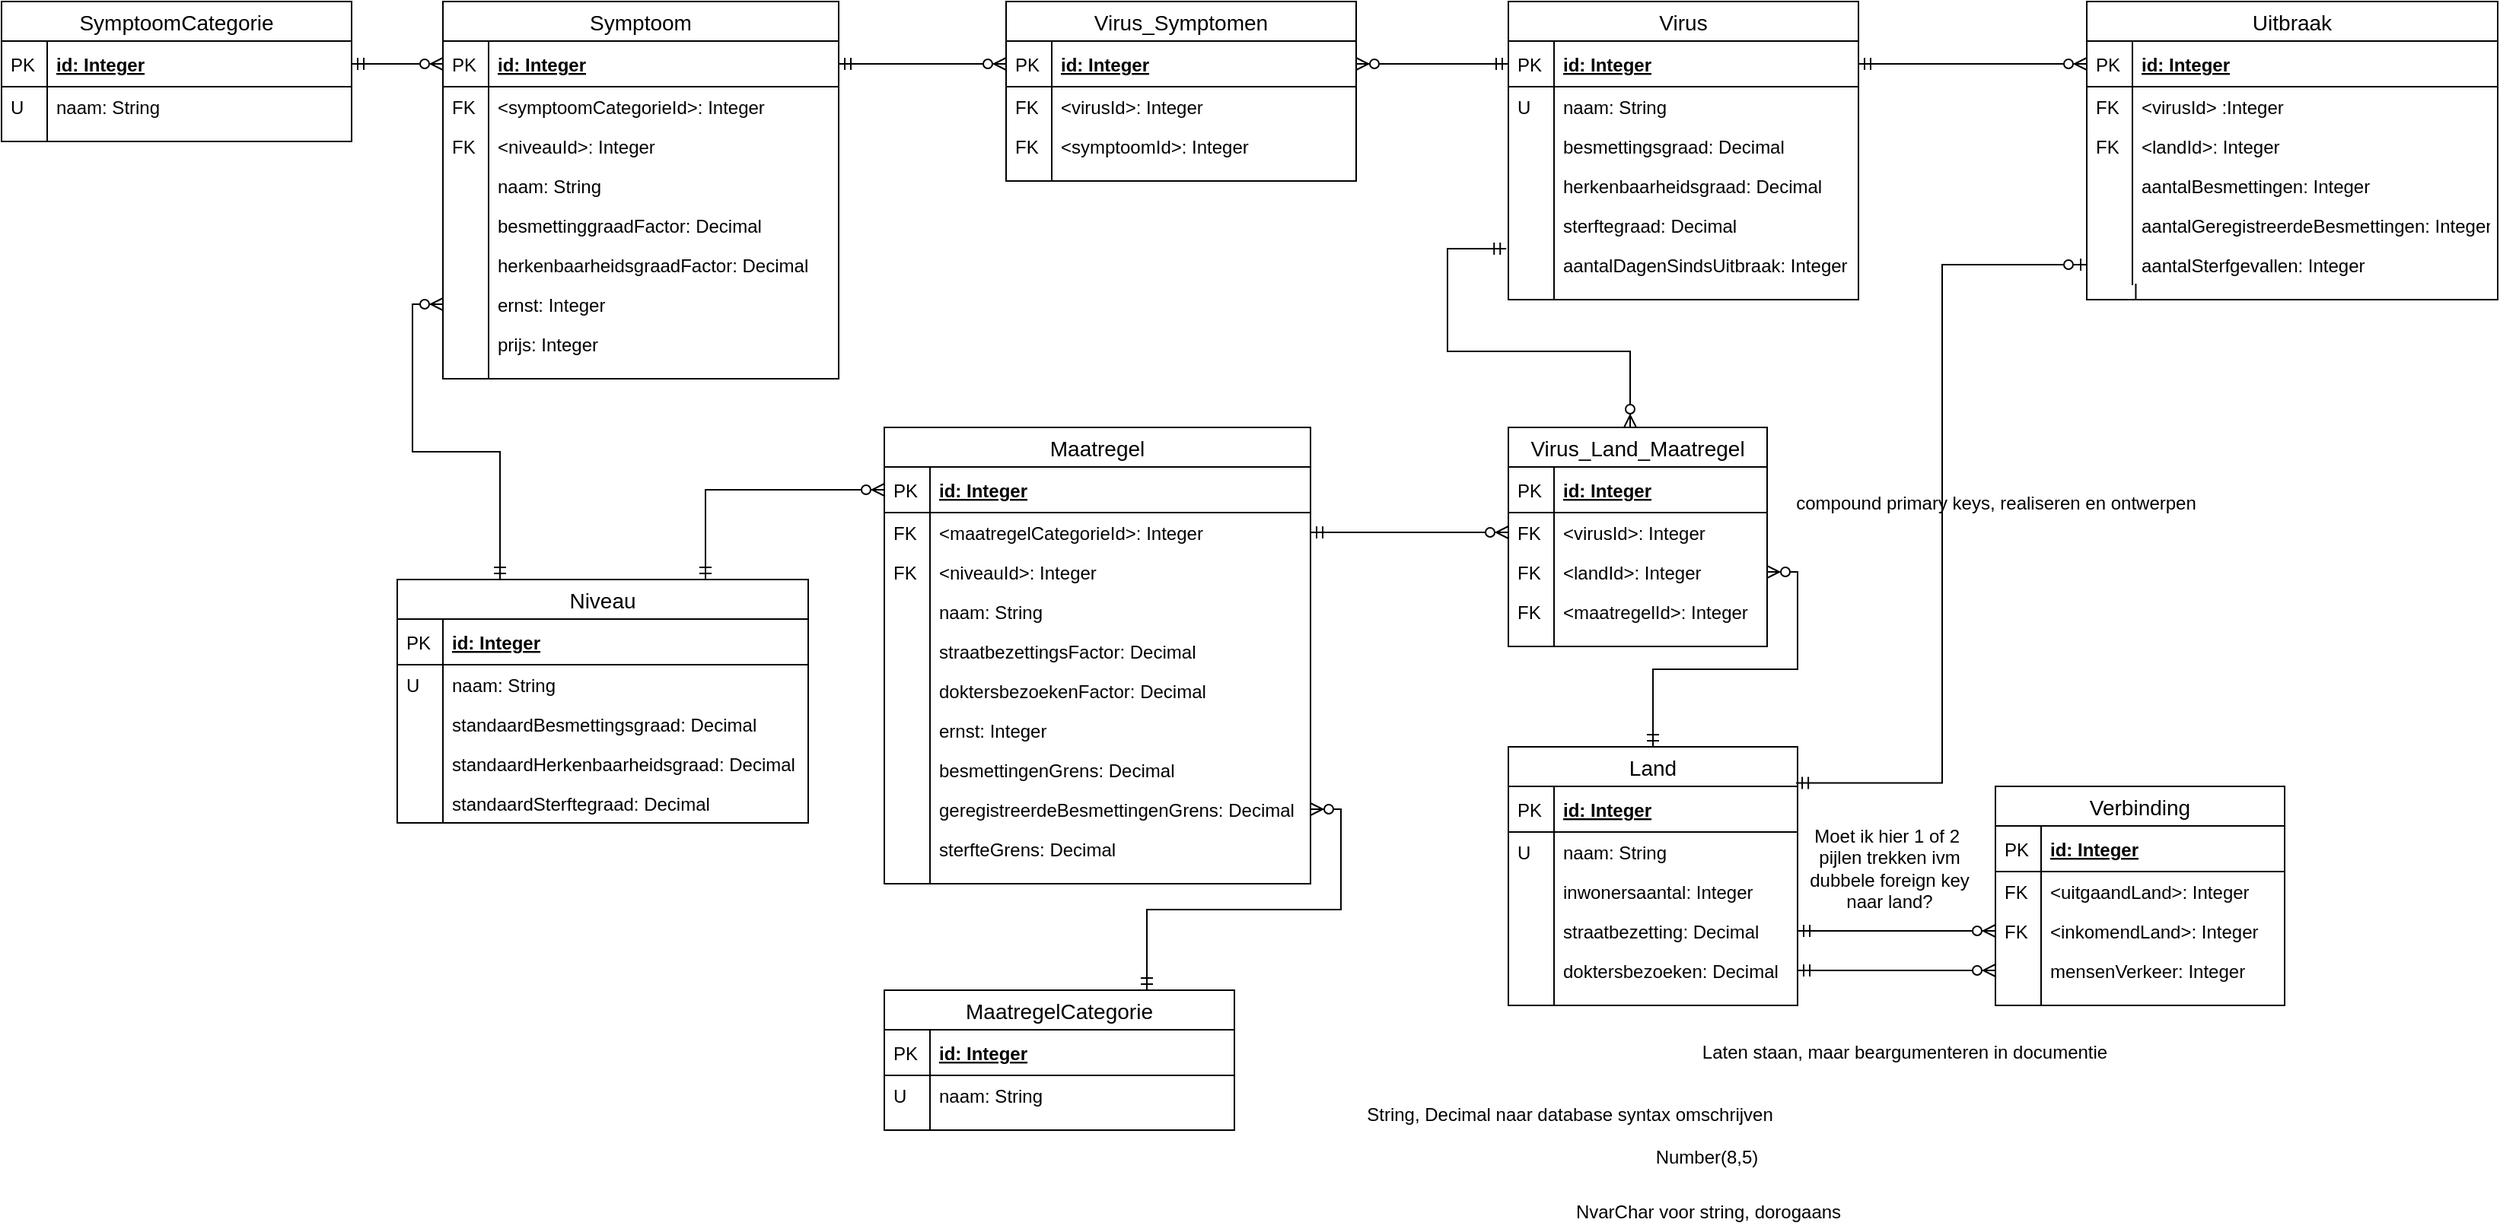 <mxfile version="13.1.3" type="device"><diagram id="zNbJEcZvzX-UfrcuWbzw" name="Page-1"><mxGraphModel dx="634" dy="1021" grid="1" gridSize="10" guides="1" tooltips="1" connect="1" arrows="1" fold="1" page="1" pageScale="1" pageWidth="850" pageHeight="1100" math="0" shadow="0"><root><mxCell id="0"/><mxCell id="1" parent="0"/><mxCell id="gnC8U59MvgJlwzObTMkJ-1" value="Virus" style="swimlane;fontStyle=0;childLayout=stackLayout;horizontal=1;startSize=26;horizontalStack=0;resizeParent=1;resizeParentMax=0;resizeLast=0;collapsible=1;marginBottom=0;align=center;fontSize=14;" vertex="1" parent="1"><mxGeometry x="990" y="60" width="230" height="196" as="geometry"/></mxCell><mxCell id="gnC8U59MvgJlwzObTMkJ-2" value="id: Integer" style="shape=partialRectangle;top=0;left=0;right=0;bottom=1;align=left;verticalAlign=middle;fillColor=none;spacingLeft=34;spacingRight=4;overflow=hidden;rotatable=0;points=[[0,0.5],[1,0.5]];portConstraint=eastwest;dropTarget=0;fontStyle=5;fontSize=12;" vertex="1" parent="gnC8U59MvgJlwzObTMkJ-1"><mxGeometry y="26" width="230" height="30" as="geometry"/></mxCell><mxCell id="gnC8U59MvgJlwzObTMkJ-3" value="PK" style="shape=partialRectangle;top=0;left=0;bottom=0;fillColor=none;align=left;verticalAlign=middle;spacingLeft=4;spacingRight=4;overflow=hidden;rotatable=0;points=[];portConstraint=eastwest;part=1;fontSize=12;" vertex="1" connectable="0" parent="gnC8U59MvgJlwzObTMkJ-2"><mxGeometry width="30" height="30" as="geometry"/></mxCell><mxCell id="gnC8U59MvgJlwzObTMkJ-4" value="naam: String" style="shape=partialRectangle;top=0;left=0;right=0;bottom=0;align=left;verticalAlign=top;fillColor=none;spacingLeft=34;spacingRight=4;overflow=hidden;rotatable=0;points=[[0,0.5],[1,0.5]];portConstraint=eastwest;dropTarget=0;fontSize=12;" vertex="1" parent="gnC8U59MvgJlwzObTMkJ-1"><mxGeometry y="56" width="230" height="26" as="geometry"/></mxCell><mxCell id="gnC8U59MvgJlwzObTMkJ-5" value="U" style="shape=partialRectangle;top=0;left=0;bottom=0;fillColor=none;align=left;verticalAlign=top;spacingLeft=4;spacingRight=4;overflow=hidden;rotatable=0;points=[];portConstraint=eastwest;part=1;fontSize=12;" vertex="1" connectable="0" parent="gnC8U59MvgJlwzObTMkJ-4"><mxGeometry width="30" height="26" as="geometry"/></mxCell><mxCell id="gnC8U59MvgJlwzObTMkJ-6" value="besmettingsgraad: Decimal" style="shape=partialRectangle;top=0;left=0;right=0;bottom=0;align=left;verticalAlign=top;fillColor=none;spacingLeft=34;spacingRight=4;overflow=hidden;rotatable=0;points=[[0,0.5],[1,0.5]];portConstraint=eastwest;dropTarget=0;fontSize=12;" vertex="1" parent="gnC8U59MvgJlwzObTMkJ-1"><mxGeometry y="82" width="230" height="26" as="geometry"/></mxCell><mxCell id="gnC8U59MvgJlwzObTMkJ-7" value="" style="shape=partialRectangle;top=0;left=0;bottom=0;fillColor=none;align=left;verticalAlign=top;spacingLeft=4;spacingRight=4;overflow=hidden;rotatable=0;points=[];portConstraint=eastwest;part=1;fontSize=12;" vertex="1" connectable="0" parent="gnC8U59MvgJlwzObTMkJ-6"><mxGeometry width="30" height="26" as="geometry"/></mxCell><mxCell id="gnC8U59MvgJlwzObTMkJ-12" value="herkenbaarheidsgraad: Decimal" style="shape=partialRectangle;top=0;left=0;right=0;bottom=0;align=left;verticalAlign=top;fillColor=none;spacingLeft=34;spacingRight=4;overflow=hidden;rotatable=0;points=[[0,0.5],[1,0.5]];portConstraint=eastwest;dropTarget=0;fontSize=12;" vertex="1" parent="gnC8U59MvgJlwzObTMkJ-1"><mxGeometry y="108" width="230" height="26" as="geometry"/></mxCell><mxCell id="gnC8U59MvgJlwzObTMkJ-13" value="" style="shape=partialRectangle;top=0;left=0;bottom=0;fillColor=none;align=left;verticalAlign=top;spacingLeft=4;spacingRight=4;overflow=hidden;rotatable=0;points=[];portConstraint=eastwest;part=1;fontSize=12;" vertex="1" connectable="0" parent="gnC8U59MvgJlwzObTMkJ-12"><mxGeometry width="30" height="26" as="geometry"/></mxCell><mxCell id="gnC8U59MvgJlwzObTMkJ-16" value="sterftegraad: Decimal" style="shape=partialRectangle;top=0;left=0;right=0;bottom=0;align=left;verticalAlign=top;fillColor=none;spacingLeft=34;spacingRight=4;overflow=hidden;rotatable=0;points=[[0,0.5],[1,0.5]];portConstraint=eastwest;dropTarget=0;fontSize=12;" vertex="1" parent="gnC8U59MvgJlwzObTMkJ-1"><mxGeometry y="134" width="230" height="26" as="geometry"/></mxCell><mxCell id="gnC8U59MvgJlwzObTMkJ-17" value="" style="shape=partialRectangle;top=0;left=0;bottom=0;fillColor=none;align=left;verticalAlign=top;spacingLeft=4;spacingRight=4;overflow=hidden;rotatable=0;points=[];portConstraint=eastwest;part=1;fontSize=12;" vertex="1" connectable="0" parent="gnC8U59MvgJlwzObTMkJ-16"><mxGeometry width="30" height="26" as="geometry"/></mxCell><mxCell id="gnC8U59MvgJlwzObTMkJ-18" value="aantalDagenSindsUitbraak: Integer" style="shape=partialRectangle;top=0;left=0;right=0;bottom=0;align=left;verticalAlign=top;fillColor=none;spacingLeft=34;spacingRight=4;overflow=hidden;rotatable=0;points=[[0,0.5],[1,0.5]];portConstraint=eastwest;dropTarget=0;fontSize=12;" vertex="1" parent="gnC8U59MvgJlwzObTMkJ-1"><mxGeometry y="160" width="230" height="26" as="geometry"/></mxCell><mxCell id="gnC8U59MvgJlwzObTMkJ-19" value="" style="shape=partialRectangle;top=0;left=0;bottom=0;fillColor=none;align=left;verticalAlign=top;spacingLeft=4;spacingRight=4;overflow=hidden;rotatable=0;points=[];portConstraint=eastwest;part=1;fontSize=12;" vertex="1" connectable="0" parent="gnC8U59MvgJlwzObTMkJ-18"><mxGeometry width="30" height="26" as="geometry"/></mxCell><mxCell id="gnC8U59MvgJlwzObTMkJ-10" value="" style="shape=partialRectangle;top=0;left=0;right=0;bottom=0;align=left;verticalAlign=top;fillColor=none;spacingLeft=34;spacingRight=4;overflow=hidden;rotatable=0;points=[[0,0.5],[1,0.5]];portConstraint=eastwest;dropTarget=0;fontSize=12;" vertex="1" parent="gnC8U59MvgJlwzObTMkJ-1"><mxGeometry y="186" width="230" height="10" as="geometry"/></mxCell><mxCell id="gnC8U59MvgJlwzObTMkJ-11" value="" style="shape=partialRectangle;top=0;left=0;bottom=0;fillColor=none;align=left;verticalAlign=top;spacingLeft=4;spacingRight=4;overflow=hidden;rotatable=0;points=[];portConstraint=eastwest;part=1;fontSize=12;" vertex="1" connectable="0" parent="gnC8U59MvgJlwzObTMkJ-10"><mxGeometry width="30" height="10" as="geometry"/></mxCell><mxCell id="gnC8U59MvgJlwzObTMkJ-58" value="Virus_Symptomen" style="swimlane;fontStyle=0;childLayout=stackLayout;horizontal=1;startSize=26;horizontalStack=0;resizeParent=1;resizeParentMax=0;resizeLast=0;collapsible=1;marginBottom=0;align=center;fontSize=14;" vertex="1" parent="1"><mxGeometry x="660" y="60" width="230" height="118" as="geometry"/></mxCell><mxCell id="gnC8U59MvgJlwzObTMkJ-59" value="id: Integer" style="shape=partialRectangle;top=0;left=0;right=0;bottom=1;align=left;verticalAlign=middle;fillColor=none;spacingLeft=34;spacingRight=4;overflow=hidden;rotatable=0;points=[[0,0.5],[1,0.5]];portConstraint=eastwest;dropTarget=0;fontStyle=5;fontSize=12;" vertex="1" parent="gnC8U59MvgJlwzObTMkJ-58"><mxGeometry y="26" width="230" height="30" as="geometry"/></mxCell><mxCell id="gnC8U59MvgJlwzObTMkJ-60" value="PK" style="shape=partialRectangle;top=0;left=0;bottom=0;fillColor=none;align=left;verticalAlign=middle;spacingLeft=4;spacingRight=4;overflow=hidden;rotatable=0;points=[];portConstraint=eastwest;part=1;fontSize=12;" vertex="1" connectable="0" parent="gnC8U59MvgJlwzObTMkJ-59"><mxGeometry width="30" height="30" as="geometry"/></mxCell><mxCell id="gnC8U59MvgJlwzObTMkJ-61" value="&lt;virusId&gt;: Integer" style="shape=partialRectangle;top=0;left=0;right=0;bottom=0;align=left;verticalAlign=top;fillColor=none;spacingLeft=34;spacingRight=4;overflow=hidden;rotatable=0;points=[[0,0.5],[1,0.5]];portConstraint=eastwest;dropTarget=0;fontSize=12;" vertex="1" parent="gnC8U59MvgJlwzObTMkJ-58"><mxGeometry y="56" width="230" height="26" as="geometry"/></mxCell><mxCell id="gnC8U59MvgJlwzObTMkJ-62" value="FK" style="shape=partialRectangle;top=0;left=0;bottom=0;fillColor=none;align=left;verticalAlign=top;spacingLeft=4;spacingRight=4;overflow=hidden;rotatable=0;points=[];portConstraint=eastwest;part=1;fontSize=12;" vertex="1" connectable="0" parent="gnC8U59MvgJlwzObTMkJ-61"><mxGeometry width="30" height="26" as="geometry"/></mxCell><mxCell id="gnC8U59MvgJlwzObTMkJ-63" value="&lt;symptoomId&gt;: Integer" style="shape=partialRectangle;top=0;left=0;right=0;bottom=0;align=left;verticalAlign=top;fillColor=none;spacingLeft=34;spacingRight=4;overflow=hidden;rotatable=0;points=[[0,0.5],[1,0.5]];portConstraint=eastwest;dropTarget=0;fontSize=12;" vertex="1" parent="gnC8U59MvgJlwzObTMkJ-58"><mxGeometry y="82" width="230" height="26" as="geometry"/></mxCell><mxCell id="gnC8U59MvgJlwzObTMkJ-64" value="FK" style="shape=partialRectangle;top=0;left=0;bottom=0;fillColor=none;align=left;verticalAlign=top;spacingLeft=4;spacingRight=4;overflow=hidden;rotatable=0;points=[];portConstraint=eastwest;part=1;fontSize=12;" vertex="1" connectable="0" parent="gnC8U59MvgJlwzObTMkJ-63"><mxGeometry width="30" height="26" as="geometry"/></mxCell><mxCell id="gnC8U59MvgJlwzObTMkJ-71" value="" style="shape=partialRectangle;top=0;left=0;right=0;bottom=0;align=left;verticalAlign=top;fillColor=none;spacingLeft=34;spacingRight=4;overflow=hidden;rotatable=0;points=[[0,0.5],[1,0.5]];portConstraint=eastwest;dropTarget=0;fontSize=12;" vertex="1" parent="gnC8U59MvgJlwzObTMkJ-58"><mxGeometry y="108" width="230" height="10" as="geometry"/></mxCell><mxCell id="gnC8U59MvgJlwzObTMkJ-72" value="" style="shape=partialRectangle;top=0;left=0;bottom=0;fillColor=none;align=left;verticalAlign=top;spacingLeft=4;spacingRight=4;overflow=hidden;rotatable=0;points=[];portConstraint=eastwest;part=1;fontSize=12;" vertex="1" connectable="0" parent="gnC8U59MvgJlwzObTMkJ-71"><mxGeometry width="30" height="10" as="geometry"/></mxCell><mxCell id="gnC8U59MvgJlwzObTMkJ-35" value="Symptoom" style="swimlane;fontStyle=0;childLayout=stackLayout;horizontal=1;startSize=26;horizontalStack=0;resizeParent=1;resizeParentMax=0;resizeLast=0;collapsible=1;marginBottom=0;align=center;fontSize=14;" vertex="1" parent="1"><mxGeometry x="290" y="60" width="260" height="248" as="geometry"/></mxCell><mxCell id="gnC8U59MvgJlwzObTMkJ-36" value="id: Integer" style="shape=partialRectangle;top=0;left=0;right=0;bottom=1;align=left;verticalAlign=middle;fillColor=none;spacingLeft=34;spacingRight=4;overflow=hidden;rotatable=0;points=[[0,0.5],[1,0.5]];portConstraint=eastwest;dropTarget=0;fontStyle=5;fontSize=12;" vertex="1" parent="gnC8U59MvgJlwzObTMkJ-35"><mxGeometry y="26" width="260" height="30" as="geometry"/></mxCell><mxCell id="gnC8U59MvgJlwzObTMkJ-37" value="PK" style="shape=partialRectangle;top=0;left=0;bottom=0;fillColor=none;align=left;verticalAlign=middle;spacingLeft=4;spacingRight=4;overflow=hidden;rotatable=0;points=[];portConstraint=eastwest;part=1;fontSize=12;" vertex="1" connectable="0" parent="gnC8U59MvgJlwzObTMkJ-36"><mxGeometry width="30" height="30" as="geometry"/></mxCell><mxCell id="gnC8U59MvgJlwzObTMkJ-50" value="&lt;symptoomCategorieId&gt;: Integer" style="shape=partialRectangle;top=0;left=0;right=0;bottom=0;align=left;verticalAlign=top;fillColor=none;spacingLeft=34;spacingRight=4;overflow=hidden;rotatable=0;points=[[0,0.5],[1,0.5]];portConstraint=eastwest;dropTarget=0;fontSize=12;" vertex="1" parent="gnC8U59MvgJlwzObTMkJ-35"><mxGeometry y="56" width="260" height="26" as="geometry"/></mxCell><mxCell id="gnC8U59MvgJlwzObTMkJ-51" value="FK" style="shape=partialRectangle;top=0;left=0;bottom=0;fillColor=none;align=left;verticalAlign=top;spacingLeft=4;spacingRight=4;overflow=hidden;rotatable=0;points=[];portConstraint=eastwest;part=1;fontSize=12;" vertex="1" connectable="0" parent="gnC8U59MvgJlwzObTMkJ-50"><mxGeometry width="30" height="26" as="geometry"/></mxCell><mxCell id="gnC8U59MvgJlwzObTMkJ-73" value="&lt;niveauId&gt;: Integer" style="shape=partialRectangle;top=0;left=0;right=0;bottom=0;align=left;verticalAlign=top;fillColor=none;spacingLeft=34;spacingRight=4;overflow=hidden;rotatable=0;points=[[0,0.5],[1,0.5]];portConstraint=eastwest;dropTarget=0;fontSize=12;" vertex="1" parent="gnC8U59MvgJlwzObTMkJ-35"><mxGeometry y="82" width="260" height="26" as="geometry"/></mxCell><mxCell id="gnC8U59MvgJlwzObTMkJ-74" value="FK" style="shape=partialRectangle;top=0;left=0;bottom=0;fillColor=none;align=left;verticalAlign=top;spacingLeft=4;spacingRight=4;overflow=hidden;rotatable=0;points=[];portConstraint=eastwest;part=1;fontSize=12;" vertex="1" connectable="0" parent="gnC8U59MvgJlwzObTMkJ-73"><mxGeometry width="30" height="26" as="geometry"/></mxCell><mxCell id="gnC8U59MvgJlwzObTMkJ-38" value="naam: String" style="shape=partialRectangle;top=0;left=0;right=0;bottom=0;align=left;verticalAlign=top;fillColor=none;spacingLeft=34;spacingRight=4;overflow=hidden;rotatable=0;points=[[0,0.5],[1,0.5]];portConstraint=eastwest;dropTarget=0;fontSize=12;fontStyle=0" vertex="1" parent="gnC8U59MvgJlwzObTMkJ-35"><mxGeometry y="108" width="260" height="26" as="geometry"/></mxCell><mxCell id="gnC8U59MvgJlwzObTMkJ-39" value="" style="shape=partialRectangle;top=0;left=0;bottom=0;fillColor=none;align=left;verticalAlign=top;spacingLeft=4;spacingRight=4;overflow=hidden;rotatable=0;points=[];portConstraint=eastwest;part=1;fontSize=12;" vertex="1" connectable="0" parent="gnC8U59MvgJlwzObTMkJ-38"><mxGeometry width="30" height="26" as="geometry"/></mxCell><mxCell id="gnC8U59MvgJlwzObTMkJ-40" value="besmettinggraadFactor: Decimal" style="shape=partialRectangle;top=0;left=0;right=0;bottom=0;align=left;verticalAlign=top;fillColor=none;spacingLeft=34;spacingRight=4;overflow=hidden;rotatable=0;points=[[0,0.5],[1,0.5]];portConstraint=eastwest;dropTarget=0;fontSize=12;" vertex="1" parent="gnC8U59MvgJlwzObTMkJ-35"><mxGeometry y="134" width="260" height="26" as="geometry"/></mxCell><mxCell id="gnC8U59MvgJlwzObTMkJ-41" value="" style="shape=partialRectangle;top=0;left=0;bottom=0;fillColor=none;align=left;verticalAlign=top;spacingLeft=4;spacingRight=4;overflow=hidden;rotatable=0;points=[];portConstraint=eastwest;part=1;fontSize=12;" vertex="1" connectable="0" parent="gnC8U59MvgJlwzObTMkJ-40"><mxGeometry width="30" height="26" as="geometry"/></mxCell><mxCell id="gnC8U59MvgJlwzObTMkJ-42" value="herkenbaarheidsgraadFactor: Decimal" style="shape=partialRectangle;top=0;left=0;right=0;bottom=0;align=left;verticalAlign=top;fillColor=none;spacingLeft=34;spacingRight=4;overflow=hidden;rotatable=0;points=[[0,0.5],[1,0.5]];portConstraint=eastwest;dropTarget=0;fontSize=12;" vertex="1" parent="gnC8U59MvgJlwzObTMkJ-35"><mxGeometry y="160" width="260" height="26" as="geometry"/></mxCell><mxCell id="gnC8U59MvgJlwzObTMkJ-43" value="" style="shape=partialRectangle;top=0;left=0;bottom=0;fillColor=none;align=left;verticalAlign=top;spacingLeft=4;spacingRight=4;overflow=hidden;rotatable=0;points=[];portConstraint=eastwest;part=1;fontSize=12;" vertex="1" connectable="0" parent="gnC8U59MvgJlwzObTMkJ-42"><mxGeometry width="30" height="26" as="geometry"/></mxCell><mxCell id="gnC8U59MvgJlwzObTMkJ-44" value="ernst: Integer" style="shape=partialRectangle;top=0;left=0;right=0;bottom=0;align=left;verticalAlign=top;fillColor=none;spacingLeft=34;spacingRight=4;overflow=hidden;rotatable=0;points=[[0,0.5],[1,0.5]];portConstraint=eastwest;dropTarget=0;fontSize=12;" vertex="1" parent="gnC8U59MvgJlwzObTMkJ-35"><mxGeometry y="186" width="260" height="26" as="geometry"/></mxCell><mxCell id="gnC8U59MvgJlwzObTMkJ-45" value="" style="shape=partialRectangle;top=0;left=0;bottom=0;fillColor=none;align=left;verticalAlign=top;spacingLeft=4;spacingRight=4;overflow=hidden;rotatable=0;points=[];portConstraint=eastwest;part=1;fontSize=12;" vertex="1" connectable="0" parent="gnC8U59MvgJlwzObTMkJ-44"><mxGeometry width="30" height="26" as="geometry"/></mxCell><mxCell id="gnC8U59MvgJlwzObTMkJ-54" value="prijs: Integer" style="shape=partialRectangle;top=0;left=0;right=0;bottom=0;align=left;verticalAlign=top;fillColor=none;spacingLeft=34;spacingRight=4;overflow=hidden;rotatable=0;points=[[0,0.5],[1,0.5]];portConstraint=eastwest;dropTarget=0;fontSize=12;" vertex="1" parent="gnC8U59MvgJlwzObTMkJ-35"><mxGeometry y="212" width="260" height="26" as="geometry"/></mxCell><mxCell id="gnC8U59MvgJlwzObTMkJ-55" value="" style="shape=partialRectangle;top=0;left=0;bottom=0;fillColor=none;align=left;verticalAlign=top;spacingLeft=4;spacingRight=4;overflow=hidden;rotatable=0;points=[];portConstraint=eastwest;part=1;fontSize=12;" vertex="1" connectable="0" parent="gnC8U59MvgJlwzObTMkJ-54"><mxGeometry width="30" height="26" as="geometry"/></mxCell><mxCell id="gnC8U59MvgJlwzObTMkJ-48" value="" style="shape=partialRectangle;top=0;left=0;right=0;bottom=0;align=left;verticalAlign=top;fillColor=none;spacingLeft=34;spacingRight=4;overflow=hidden;rotatable=0;points=[[0,0.5],[1,0.5]];portConstraint=eastwest;dropTarget=0;fontSize=12;" vertex="1" parent="gnC8U59MvgJlwzObTMkJ-35"><mxGeometry y="238" width="260" height="10" as="geometry"/></mxCell><mxCell id="gnC8U59MvgJlwzObTMkJ-49" value="" style="shape=partialRectangle;top=0;left=0;bottom=0;fillColor=none;align=left;verticalAlign=top;spacingLeft=4;spacingRight=4;overflow=hidden;rotatable=0;points=[];portConstraint=eastwest;part=1;fontSize=12;" vertex="1" connectable="0" parent="gnC8U59MvgJlwzObTMkJ-48"><mxGeometry width="30" height="10" as="geometry"/></mxCell><mxCell id="gnC8U59MvgJlwzObTMkJ-160" value="SymptoomCategorie" style="swimlane;fontStyle=0;childLayout=stackLayout;horizontal=1;startSize=26;horizontalStack=0;resizeParent=1;resizeParentMax=0;resizeLast=0;collapsible=1;marginBottom=0;align=center;fontSize=14;" vertex="1" parent="1"><mxGeometry y="60" width="230" height="92" as="geometry"/></mxCell><mxCell id="gnC8U59MvgJlwzObTMkJ-161" value="id: Integer" style="shape=partialRectangle;top=0;left=0;right=0;bottom=1;align=left;verticalAlign=middle;fillColor=none;spacingLeft=34;spacingRight=4;overflow=hidden;rotatable=0;points=[[0,0.5],[1,0.5]];portConstraint=eastwest;dropTarget=0;fontStyle=5;fontSize=12;" vertex="1" parent="gnC8U59MvgJlwzObTMkJ-160"><mxGeometry y="26" width="230" height="30" as="geometry"/></mxCell><mxCell id="gnC8U59MvgJlwzObTMkJ-162" value="PK" style="shape=partialRectangle;top=0;left=0;bottom=0;fillColor=none;align=left;verticalAlign=middle;spacingLeft=4;spacingRight=4;overflow=hidden;rotatable=0;points=[];portConstraint=eastwest;part=1;fontSize=12;" vertex="1" connectable="0" parent="gnC8U59MvgJlwzObTMkJ-161"><mxGeometry width="30" height="30" as="geometry"/></mxCell><mxCell id="gnC8U59MvgJlwzObTMkJ-163" value="naam: String" style="shape=partialRectangle;top=0;left=0;right=0;bottom=0;align=left;verticalAlign=top;fillColor=none;spacingLeft=34;spacingRight=4;overflow=hidden;rotatable=0;points=[[0,0.5],[1,0.5]];portConstraint=eastwest;dropTarget=0;fontSize=12;" vertex="1" parent="gnC8U59MvgJlwzObTMkJ-160"><mxGeometry y="56" width="230" height="26" as="geometry"/></mxCell><mxCell id="gnC8U59MvgJlwzObTMkJ-164" value="U" style="shape=partialRectangle;top=0;left=0;bottom=0;fillColor=none;align=left;verticalAlign=top;spacingLeft=4;spacingRight=4;overflow=hidden;rotatable=0;points=[];portConstraint=eastwest;part=1;fontSize=12;" vertex="1" connectable="0" parent="gnC8U59MvgJlwzObTMkJ-163"><mxGeometry width="30" height="26" as="geometry"/></mxCell><mxCell id="gnC8U59MvgJlwzObTMkJ-167" value="" style="shape=partialRectangle;top=0;left=0;right=0;bottom=0;align=left;verticalAlign=top;fillColor=none;spacingLeft=34;spacingRight=4;overflow=hidden;rotatable=0;points=[[0,0.5],[1,0.5]];portConstraint=eastwest;dropTarget=0;fontSize=12;" vertex="1" parent="gnC8U59MvgJlwzObTMkJ-160"><mxGeometry y="82" width="230" height="10" as="geometry"/></mxCell><mxCell id="gnC8U59MvgJlwzObTMkJ-168" value="" style="shape=partialRectangle;top=0;left=0;bottom=0;fillColor=none;align=left;verticalAlign=top;spacingLeft=4;spacingRight=4;overflow=hidden;rotatable=0;points=[];portConstraint=eastwest;part=1;fontSize=12;" vertex="1" connectable="0" parent="gnC8U59MvgJlwzObTMkJ-167"><mxGeometry width="30" height="10" as="geometry"/></mxCell><mxCell id="gnC8U59MvgJlwzObTMkJ-20" value="Uitbraak" style="swimlane;fontStyle=0;childLayout=stackLayout;horizontal=1;startSize=26;horizontalStack=0;resizeParent=1;resizeParentMax=0;resizeLast=0;collapsible=1;marginBottom=0;align=center;fontSize=14;" vertex="1" parent="1"><mxGeometry x="1370" y="60" width="270" height="196" as="geometry"/></mxCell><mxCell id="gnC8U59MvgJlwzObTMkJ-21" value="id: Integer" style="shape=partialRectangle;top=0;left=0;right=0;bottom=1;align=left;verticalAlign=middle;fillColor=none;spacingLeft=34;spacingRight=4;overflow=hidden;rotatable=0;points=[[0,0.5],[1,0.5]];portConstraint=eastwest;dropTarget=0;fontStyle=5;fontSize=12;" vertex="1" parent="gnC8U59MvgJlwzObTMkJ-20"><mxGeometry y="26" width="270" height="30" as="geometry"/></mxCell><mxCell id="gnC8U59MvgJlwzObTMkJ-22" value="PK" style="shape=partialRectangle;top=0;left=0;bottom=0;fillColor=none;align=left;verticalAlign=middle;spacingLeft=4;spacingRight=4;overflow=hidden;rotatable=0;points=[];portConstraint=eastwest;part=1;fontSize=12;" vertex="1" connectable="0" parent="gnC8U59MvgJlwzObTMkJ-21"><mxGeometry width="30" height="30" as="geometry"/></mxCell><mxCell id="gnC8U59MvgJlwzObTMkJ-23" value="&lt;virusId&gt; :Integer" style="shape=partialRectangle;top=0;left=0;right=0;bottom=0;align=left;verticalAlign=top;fillColor=none;spacingLeft=34;spacingRight=4;overflow=hidden;rotatable=0;points=[[0,0.5],[1,0.5]];portConstraint=eastwest;dropTarget=0;fontSize=12;fontStyle=0" vertex="1" parent="gnC8U59MvgJlwzObTMkJ-20"><mxGeometry y="56" width="270" height="26" as="geometry"/></mxCell><mxCell id="gnC8U59MvgJlwzObTMkJ-24" value="FK" style="shape=partialRectangle;top=0;left=0;bottom=0;fillColor=none;align=left;verticalAlign=top;spacingLeft=4;spacingRight=4;overflow=hidden;rotatable=0;points=[];portConstraint=eastwest;part=1;fontSize=12;" vertex="1" connectable="0" parent="gnC8U59MvgJlwzObTMkJ-23"><mxGeometry width="30" height="26" as="geometry"/></mxCell><mxCell id="gnC8U59MvgJlwzObTMkJ-31" value="&lt;landId&gt;: Integer" style="shape=partialRectangle;top=0;left=0;right=0;bottom=0;align=left;verticalAlign=top;fillColor=none;spacingLeft=34;spacingRight=4;overflow=hidden;rotatable=0;points=[[0,0.5],[1,0.5]];portConstraint=eastwest;dropTarget=0;fontSize=12;" vertex="1" parent="gnC8U59MvgJlwzObTMkJ-20"><mxGeometry y="82" width="270" height="26" as="geometry"/></mxCell><mxCell id="gnC8U59MvgJlwzObTMkJ-32" value="FK" style="shape=partialRectangle;top=0;left=0;bottom=0;fillColor=none;align=left;verticalAlign=top;spacingLeft=4;spacingRight=4;overflow=hidden;rotatable=0;points=[];portConstraint=eastwest;part=1;fontSize=12;" vertex="1" connectable="0" parent="gnC8U59MvgJlwzObTMkJ-31"><mxGeometry width="30" height="26" as="geometry"/></mxCell><mxCell id="gnC8U59MvgJlwzObTMkJ-25" value="aantalBesmettingen: Integer" style="shape=partialRectangle;top=0;left=0;right=0;bottom=0;align=left;verticalAlign=top;fillColor=none;spacingLeft=34;spacingRight=4;overflow=hidden;rotatable=0;points=[[0,0.5],[1,0.5]];portConstraint=eastwest;dropTarget=0;fontSize=12;" vertex="1" parent="gnC8U59MvgJlwzObTMkJ-20"><mxGeometry y="108" width="270" height="26" as="geometry"/></mxCell><mxCell id="gnC8U59MvgJlwzObTMkJ-26" value="" style="shape=partialRectangle;top=0;left=0;bottom=0;fillColor=none;align=left;verticalAlign=top;spacingLeft=4;spacingRight=4;overflow=hidden;rotatable=0;points=[];portConstraint=eastwest;part=1;fontSize=12;" vertex="1" connectable="0" parent="gnC8U59MvgJlwzObTMkJ-25"><mxGeometry width="30" height="26" as="geometry"/></mxCell><mxCell id="gnC8U59MvgJlwzObTMkJ-27" value="aantalGeregistreerdeBesmettingen: Integer" style="shape=partialRectangle;top=0;left=0;right=0;bottom=0;align=left;verticalAlign=top;fillColor=none;spacingLeft=34;spacingRight=4;overflow=hidden;rotatable=0;points=[[0,0.5],[1,0.5]];portConstraint=eastwest;dropTarget=0;fontSize=12;" vertex="1" parent="gnC8U59MvgJlwzObTMkJ-20"><mxGeometry y="134" width="270" height="26" as="geometry"/></mxCell><mxCell id="gnC8U59MvgJlwzObTMkJ-28" value="" style="shape=partialRectangle;top=0;left=0;bottom=0;fillColor=none;align=left;verticalAlign=top;spacingLeft=4;spacingRight=4;overflow=hidden;rotatable=0;points=[];portConstraint=eastwest;part=1;fontSize=12;" vertex="1" connectable="0" parent="gnC8U59MvgJlwzObTMkJ-27"><mxGeometry width="30" height="26" as="geometry"/></mxCell><mxCell id="gnC8U59MvgJlwzObTMkJ-29" value="aantalSterfgevallen: Integer" style="shape=partialRectangle;top=0;left=0;right=0;bottom=0;align=left;verticalAlign=top;fillColor=none;spacingLeft=34;spacingRight=4;overflow=hidden;rotatable=0;points=[[0,0.5],[1,0.5]];portConstraint=eastwest;dropTarget=0;fontSize=12;" vertex="1" parent="gnC8U59MvgJlwzObTMkJ-20"><mxGeometry y="160" width="270" height="26" as="geometry"/></mxCell><mxCell id="gnC8U59MvgJlwzObTMkJ-30" value="" style="shape=partialRectangle;top=0;left=0;bottom=0;fillColor=none;align=left;verticalAlign=top;spacingLeft=4;spacingRight=4;overflow=hidden;rotatable=0;points=[];portConstraint=eastwest;part=1;fontSize=12;" vertex="1" connectable="0" parent="gnC8U59MvgJlwzObTMkJ-29"><mxGeometry width="30" height="26" as="geometry"/></mxCell><mxCell id="gnC8U59MvgJlwzObTMkJ-33" value="" style="shape=partialRectangle;top=0;left=0;right=0;bottom=0;align=left;verticalAlign=top;fillColor=none;spacingLeft=34;spacingRight=4;overflow=hidden;rotatable=0;points=[[0,0.5],[1,0.5]];portConstraint=eastwest;dropTarget=0;fontSize=12;" vertex="1" parent="gnC8U59MvgJlwzObTMkJ-20"><mxGeometry y="186" width="270" height="10" as="geometry"/></mxCell><mxCell id="gnC8U59MvgJlwzObTMkJ-34" value="" style="shape=partialRectangle;top=0;left=0;bottom=0;fillColor=none;align=left;verticalAlign=top;spacingLeft=4;spacingRight=4;overflow=hidden;rotatable=0;points=[];portConstraint=eastwest;part=1;fontSize=12;" vertex="1" connectable="0" parent="gnC8U59MvgJlwzObTMkJ-33"><mxGeometry width="32.222" height="10" as="geometry"/></mxCell><mxCell id="gnC8U59MvgJlwzObTMkJ-124" value="Virus_Land_Maatregel" style="swimlane;fontStyle=0;childLayout=stackLayout;horizontal=1;startSize=26;horizontalStack=0;resizeParent=1;resizeParentMax=0;resizeLast=0;collapsible=1;marginBottom=0;align=center;fontSize=14;" vertex="1" parent="1"><mxGeometry x="990" y="340" width="170" height="144" as="geometry"/></mxCell><mxCell id="gnC8U59MvgJlwzObTMkJ-125" value="id: Integer" style="shape=partialRectangle;top=0;left=0;right=0;bottom=1;align=left;verticalAlign=middle;fillColor=none;spacingLeft=34;spacingRight=4;overflow=hidden;rotatable=0;points=[[0,0.5],[1,0.5]];portConstraint=eastwest;dropTarget=0;fontStyle=5;fontSize=12;" vertex="1" parent="gnC8U59MvgJlwzObTMkJ-124"><mxGeometry y="26" width="170" height="30" as="geometry"/></mxCell><mxCell id="gnC8U59MvgJlwzObTMkJ-126" value="PK" style="shape=partialRectangle;top=0;left=0;bottom=0;fillColor=none;align=left;verticalAlign=middle;spacingLeft=4;spacingRight=4;overflow=hidden;rotatable=0;points=[];portConstraint=eastwest;part=1;fontSize=12;" vertex="1" connectable="0" parent="gnC8U59MvgJlwzObTMkJ-125"><mxGeometry width="30" height="30" as="geometry"/></mxCell><mxCell id="gnC8U59MvgJlwzObTMkJ-127" value="&lt;virusId&gt;: Integer" style="shape=partialRectangle;top=0;left=0;right=0;bottom=0;align=left;verticalAlign=top;fillColor=none;spacingLeft=34;spacingRight=4;overflow=hidden;rotatable=0;points=[[0,0.5],[1,0.5]];portConstraint=eastwest;dropTarget=0;fontSize=12;" vertex="1" parent="gnC8U59MvgJlwzObTMkJ-124"><mxGeometry y="56" width="170" height="26" as="geometry"/></mxCell><mxCell id="gnC8U59MvgJlwzObTMkJ-128" value="FK" style="shape=partialRectangle;top=0;left=0;bottom=0;fillColor=none;align=left;verticalAlign=top;spacingLeft=4;spacingRight=4;overflow=hidden;rotatable=0;points=[];portConstraint=eastwest;part=1;fontSize=12;" vertex="1" connectable="0" parent="gnC8U59MvgJlwzObTMkJ-127"><mxGeometry width="30" height="26" as="geometry"/></mxCell><mxCell id="gnC8U59MvgJlwzObTMkJ-189" value="&lt;landId&gt;: Integer" style="shape=partialRectangle;top=0;left=0;right=0;bottom=0;align=left;verticalAlign=top;fillColor=none;spacingLeft=34;spacingRight=4;overflow=hidden;rotatable=0;points=[[0,0.5],[1,0.5]];portConstraint=eastwest;dropTarget=0;fontSize=12;" vertex="1" parent="gnC8U59MvgJlwzObTMkJ-124"><mxGeometry y="82" width="170" height="26" as="geometry"/></mxCell><mxCell id="gnC8U59MvgJlwzObTMkJ-190" value="FK" style="shape=partialRectangle;top=0;left=0;bottom=0;fillColor=none;align=left;verticalAlign=top;spacingLeft=4;spacingRight=4;overflow=hidden;rotatable=0;points=[];portConstraint=eastwest;part=1;fontSize=12;" vertex="1" connectable="0" parent="gnC8U59MvgJlwzObTMkJ-189"><mxGeometry width="30" height="26" as="geometry"/></mxCell><mxCell id="gnC8U59MvgJlwzObTMkJ-129" value="&lt;maatregelId&gt;: Integer" style="shape=partialRectangle;top=0;left=0;right=0;bottom=0;align=left;verticalAlign=top;fillColor=none;spacingLeft=34;spacingRight=4;overflow=hidden;rotatable=0;points=[[0,0.5],[1,0.5]];portConstraint=eastwest;dropTarget=0;fontSize=12;" vertex="1" parent="gnC8U59MvgJlwzObTMkJ-124"><mxGeometry y="108" width="170" height="26" as="geometry"/></mxCell><mxCell id="gnC8U59MvgJlwzObTMkJ-130" value="FK" style="shape=partialRectangle;top=0;left=0;bottom=0;fillColor=none;align=left;verticalAlign=top;spacingLeft=4;spacingRight=4;overflow=hidden;rotatable=0;points=[];portConstraint=eastwest;part=1;fontSize=12;" vertex="1" connectable="0" parent="gnC8U59MvgJlwzObTMkJ-129"><mxGeometry width="30" height="26" as="geometry"/></mxCell><mxCell id="gnC8U59MvgJlwzObTMkJ-131" value="" style="shape=partialRectangle;top=0;left=0;right=0;bottom=0;align=left;verticalAlign=top;fillColor=none;spacingLeft=34;spacingRight=4;overflow=hidden;rotatable=0;points=[[0,0.5],[1,0.5]];portConstraint=eastwest;dropTarget=0;fontSize=12;" vertex="1" parent="gnC8U59MvgJlwzObTMkJ-124"><mxGeometry y="134" width="170" height="10" as="geometry"/></mxCell><mxCell id="gnC8U59MvgJlwzObTMkJ-132" value="" style="shape=partialRectangle;top=0;left=0;bottom=0;fillColor=none;align=left;verticalAlign=top;spacingLeft=4;spacingRight=4;overflow=hidden;rotatable=0;points=[];portConstraint=eastwest;part=1;fontSize=12;" vertex="1" connectable="0" parent="gnC8U59MvgJlwzObTMkJ-131"><mxGeometry width="30" height="10" as="geometry"/></mxCell><mxCell id="gnC8U59MvgJlwzObTMkJ-96" value="Land" style="swimlane;fontStyle=0;childLayout=stackLayout;horizontal=1;startSize=26;horizontalStack=0;resizeParent=1;resizeParentMax=0;resizeLast=0;collapsible=1;marginBottom=0;align=center;fontSize=14;" vertex="1" parent="1"><mxGeometry x="990" y="550" width="190" height="170" as="geometry"/></mxCell><mxCell id="gnC8U59MvgJlwzObTMkJ-97" value="id: Integer" style="shape=partialRectangle;top=0;left=0;right=0;bottom=1;align=left;verticalAlign=middle;fillColor=none;spacingLeft=34;spacingRight=4;overflow=hidden;rotatable=0;points=[[0,0.5],[1,0.5]];portConstraint=eastwest;dropTarget=0;fontStyle=5;fontSize=12;" vertex="1" parent="gnC8U59MvgJlwzObTMkJ-96"><mxGeometry y="26" width="190" height="30" as="geometry"/></mxCell><mxCell id="gnC8U59MvgJlwzObTMkJ-98" value="PK" style="shape=partialRectangle;top=0;left=0;bottom=0;fillColor=none;align=left;verticalAlign=middle;spacingLeft=4;spacingRight=4;overflow=hidden;rotatable=0;points=[];portConstraint=eastwest;part=1;fontSize=12;" vertex="1" connectable="0" parent="gnC8U59MvgJlwzObTMkJ-97"><mxGeometry width="30" height="30" as="geometry"/></mxCell><mxCell id="gnC8U59MvgJlwzObTMkJ-99" value="naam: String" style="shape=partialRectangle;top=0;left=0;right=0;bottom=0;align=left;verticalAlign=top;fillColor=none;spacingLeft=34;spacingRight=4;overflow=hidden;rotatable=0;points=[[0,0.5],[1,0.5]];portConstraint=eastwest;dropTarget=0;fontSize=12;" vertex="1" parent="gnC8U59MvgJlwzObTMkJ-96"><mxGeometry y="56" width="190" height="26" as="geometry"/></mxCell><mxCell id="gnC8U59MvgJlwzObTMkJ-100" value="U" style="shape=partialRectangle;top=0;left=0;bottom=0;fillColor=none;align=left;verticalAlign=top;spacingLeft=4;spacingRight=4;overflow=hidden;rotatable=0;points=[];portConstraint=eastwest;part=1;fontSize=12;" vertex="1" connectable="0" parent="gnC8U59MvgJlwzObTMkJ-99"><mxGeometry width="30" height="26" as="geometry"/></mxCell><mxCell id="gnC8U59MvgJlwzObTMkJ-101" value="inwonersaantal: Integer" style="shape=partialRectangle;top=0;left=0;right=0;bottom=0;align=left;verticalAlign=top;fillColor=none;spacingLeft=34;spacingRight=4;overflow=hidden;rotatable=0;points=[[0,0.5],[1,0.5]];portConstraint=eastwest;dropTarget=0;fontSize=12;" vertex="1" parent="gnC8U59MvgJlwzObTMkJ-96"><mxGeometry y="82" width="190" height="26" as="geometry"/></mxCell><mxCell id="gnC8U59MvgJlwzObTMkJ-102" value="" style="shape=partialRectangle;top=0;left=0;bottom=0;fillColor=none;align=left;verticalAlign=top;spacingLeft=4;spacingRight=4;overflow=hidden;rotatable=0;points=[];portConstraint=eastwest;part=1;fontSize=12;" vertex="1" connectable="0" parent="gnC8U59MvgJlwzObTMkJ-101"><mxGeometry width="30" height="26" as="geometry"/></mxCell><mxCell id="gnC8U59MvgJlwzObTMkJ-103" value="straatbezetting: Decimal" style="shape=partialRectangle;top=0;left=0;right=0;bottom=0;align=left;verticalAlign=top;fillColor=none;spacingLeft=34;spacingRight=4;overflow=hidden;rotatable=0;points=[[0,0.5],[1,0.5]];portConstraint=eastwest;dropTarget=0;fontSize=12;" vertex="1" parent="gnC8U59MvgJlwzObTMkJ-96"><mxGeometry y="108" width="190" height="26" as="geometry"/></mxCell><mxCell id="gnC8U59MvgJlwzObTMkJ-104" value="" style="shape=partialRectangle;top=0;left=0;bottom=0;fillColor=none;align=left;verticalAlign=top;spacingLeft=4;spacingRight=4;overflow=hidden;rotatable=0;points=[];portConstraint=eastwest;part=1;fontSize=12;" vertex="1" connectable="0" parent="gnC8U59MvgJlwzObTMkJ-103"><mxGeometry width="30" height="26" as="geometry"/></mxCell><mxCell id="gnC8U59MvgJlwzObTMkJ-105" value="doktersbezoeken: Decimal" style="shape=partialRectangle;top=0;left=0;right=0;bottom=0;align=left;verticalAlign=top;fillColor=none;spacingLeft=34;spacingRight=4;overflow=hidden;rotatable=0;points=[[0,0.5],[1,0.5]];portConstraint=eastwest;dropTarget=0;fontSize=12;" vertex="1" parent="gnC8U59MvgJlwzObTMkJ-96"><mxGeometry y="134" width="190" height="26" as="geometry"/></mxCell><mxCell id="gnC8U59MvgJlwzObTMkJ-106" value="" style="shape=partialRectangle;top=0;left=0;bottom=0;fillColor=none;align=left;verticalAlign=top;spacingLeft=4;spacingRight=4;overflow=hidden;rotatable=0;points=[];portConstraint=eastwest;part=1;fontSize=12;" vertex="1" connectable="0" parent="gnC8U59MvgJlwzObTMkJ-105"><mxGeometry width="30" height="26" as="geometry"/></mxCell><mxCell id="gnC8U59MvgJlwzObTMkJ-109" value="" style="shape=partialRectangle;top=0;left=0;right=0;bottom=0;align=left;verticalAlign=top;fillColor=none;spacingLeft=34;spacingRight=4;overflow=hidden;rotatable=0;points=[[0,0.5],[1,0.5]];portConstraint=eastwest;dropTarget=0;fontSize=12;" vertex="1" parent="gnC8U59MvgJlwzObTMkJ-96"><mxGeometry y="160" width="190" height="10" as="geometry"/></mxCell><mxCell id="gnC8U59MvgJlwzObTMkJ-110" value="" style="shape=partialRectangle;top=0;left=0;bottom=0;fillColor=none;align=left;verticalAlign=top;spacingLeft=4;spacingRight=4;overflow=hidden;rotatable=0;points=[];portConstraint=eastwest;part=1;fontSize=12;" vertex="1" connectable="0" parent="gnC8U59MvgJlwzObTMkJ-109"><mxGeometry width="30" height="10" as="geometry"/></mxCell><mxCell id="gnC8U59MvgJlwzObTMkJ-133" value="Maatregel" style="swimlane;fontStyle=0;childLayout=stackLayout;horizontal=1;startSize=26;horizontalStack=0;resizeParent=1;resizeParentMax=0;resizeLast=0;collapsible=1;marginBottom=0;align=center;fontSize=14;" vertex="1" parent="1"><mxGeometry x="580" y="340" width="280" height="300" as="geometry"/></mxCell><mxCell id="gnC8U59MvgJlwzObTMkJ-134" value="id: Integer" style="shape=partialRectangle;top=0;left=0;right=0;bottom=1;align=left;verticalAlign=middle;fillColor=none;spacingLeft=34;spacingRight=4;overflow=hidden;rotatable=0;points=[[0,0.5],[1,0.5]];portConstraint=eastwest;dropTarget=0;fontStyle=5;fontSize=12;" vertex="1" parent="gnC8U59MvgJlwzObTMkJ-133"><mxGeometry y="26" width="280" height="30" as="geometry"/></mxCell><mxCell id="gnC8U59MvgJlwzObTMkJ-135" value="PK" style="shape=partialRectangle;top=0;left=0;bottom=0;fillColor=none;align=left;verticalAlign=middle;spacingLeft=4;spacingRight=4;overflow=hidden;rotatable=0;points=[];portConstraint=eastwest;part=1;fontSize=12;" vertex="1" connectable="0" parent="gnC8U59MvgJlwzObTMkJ-134"><mxGeometry width="30" height="30" as="geometry"/></mxCell><mxCell id="gnC8U59MvgJlwzObTMkJ-136" value="&lt;maatregelCategorieId&gt;: Integer" style="shape=partialRectangle;top=0;left=0;right=0;bottom=0;align=left;verticalAlign=top;fillColor=none;spacingLeft=34;spacingRight=4;overflow=hidden;rotatable=0;points=[[0,0.5],[1,0.5]];portConstraint=eastwest;dropTarget=0;fontSize=12;" vertex="1" parent="gnC8U59MvgJlwzObTMkJ-133"><mxGeometry y="56" width="280" height="26" as="geometry"/></mxCell><mxCell id="gnC8U59MvgJlwzObTMkJ-137" value="FK" style="shape=partialRectangle;top=0;left=0;bottom=0;fillColor=none;align=left;verticalAlign=top;spacingLeft=4;spacingRight=4;overflow=hidden;rotatable=0;points=[];portConstraint=eastwest;part=1;fontSize=12;" vertex="1" connectable="0" parent="gnC8U59MvgJlwzObTMkJ-136"><mxGeometry width="30" height="26" as="geometry"/></mxCell><mxCell id="gnC8U59MvgJlwzObTMkJ-138" value="&lt;niveauId&gt;: Integer" style="shape=partialRectangle;top=0;left=0;right=0;bottom=0;align=left;verticalAlign=top;fillColor=none;spacingLeft=34;spacingRight=4;overflow=hidden;rotatable=0;points=[[0,0.5],[1,0.5]];portConstraint=eastwest;dropTarget=0;fontSize=12;" vertex="1" parent="gnC8U59MvgJlwzObTMkJ-133"><mxGeometry y="82" width="280" height="26" as="geometry"/></mxCell><mxCell id="gnC8U59MvgJlwzObTMkJ-139" value="FK" style="shape=partialRectangle;top=0;left=0;bottom=0;fillColor=none;align=left;verticalAlign=top;spacingLeft=4;spacingRight=4;overflow=hidden;rotatable=0;points=[];portConstraint=eastwest;part=1;fontSize=12;" vertex="1" connectable="0" parent="gnC8U59MvgJlwzObTMkJ-138"><mxGeometry width="30" height="26" as="geometry"/></mxCell><mxCell id="gnC8U59MvgJlwzObTMkJ-140" value="naam: String" style="shape=partialRectangle;top=0;left=0;right=0;bottom=0;align=left;verticalAlign=top;fillColor=none;spacingLeft=34;spacingRight=4;overflow=hidden;rotatable=0;points=[[0,0.5],[1,0.5]];portConstraint=eastwest;dropTarget=0;fontSize=12;fontStyle=0" vertex="1" parent="gnC8U59MvgJlwzObTMkJ-133"><mxGeometry y="108" width="280" height="26" as="geometry"/></mxCell><mxCell id="gnC8U59MvgJlwzObTMkJ-141" value="" style="shape=partialRectangle;top=0;left=0;bottom=0;fillColor=none;align=left;verticalAlign=top;spacingLeft=4;spacingRight=4;overflow=hidden;rotatable=0;points=[];portConstraint=eastwest;part=1;fontSize=12;" vertex="1" connectable="0" parent="gnC8U59MvgJlwzObTMkJ-140"><mxGeometry width="30" height="26" as="geometry"/></mxCell><mxCell id="gnC8U59MvgJlwzObTMkJ-142" value="straatbezettingsFactor: Decimal" style="shape=partialRectangle;top=0;left=0;right=0;bottom=0;align=left;verticalAlign=top;fillColor=none;spacingLeft=34;spacingRight=4;overflow=hidden;rotatable=0;points=[[0,0.5],[1,0.5]];portConstraint=eastwest;dropTarget=0;fontSize=12;" vertex="1" parent="gnC8U59MvgJlwzObTMkJ-133"><mxGeometry y="134" width="280" height="26" as="geometry"/></mxCell><mxCell id="gnC8U59MvgJlwzObTMkJ-143" value="" style="shape=partialRectangle;top=0;left=0;bottom=0;fillColor=none;align=left;verticalAlign=top;spacingLeft=4;spacingRight=4;overflow=hidden;rotatable=0;points=[];portConstraint=eastwest;part=1;fontSize=12;" vertex="1" connectable="0" parent="gnC8U59MvgJlwzObTMkJ-142"><mxGeometry width="30" height="26" as="geometry"/></mxCell><mxCell id="gnC8U59MvgJlwzObTMkJ-144" value="doktersbezoekenFactor: Decimal" style="shape=partialRectangle;top=0;left=0;right=0;bottom=0;align=left;verticalAlign=top;fillColor=none;spacingLeft=34;spacingRight=4;overflow=hidden;rotatable=0;points=[[0,0.5],[1,0.5]];portConstraint=eastwest;dropTarget=0;fontSize=12;" vertex="1" parent="gnC8U59MvgJlwzObTMkJ-133"><mxGeometry y="160" width="280" height="26" as="geometry"/></mxCell><mxCell id="gnC8U59MvgJlwzObTMkJ-145" value="" style="shape=partialRectangle;top=0;left=0;bottom=0;fillColor=none;align=left;verticalAlign=top;spacingLeft=4;spacingRight=4;overflow=hidden;rotatable=0;points=[];portConstraint=eastwest;part=1;fontSize=12;" vertex="1" connectable="0" parent="gnC8U59MvgJlwzObTMkJ-144"><mxGeometry width="30" height="26" as="geometry"/></mxCell><mxCell id="gnC8U59MvgJlwzObTMkJ-146" value="ernst: Integer" style="shape=partialRectangle;top=0;left=0;right=0;bottom=0;align=left;verticalAlign=top;fillColor=none;spacingLeft=34;spacingRight=4;overflow=hidden;rotatable=0;points=[[0,0.5],[1,0.5]];portConstraint=eastwest;dropTarget=0;fontSize=12;" vertex="1" parent="gnC8U59MvgJlwzObTMkJ-133"><mxGeometry y="186" width="280" height="26" as="geometry"/></mxCell><mxCell id="gnC8U59MvgJlwzObTMkJ-147" value="" style="shape=partialRectangle;top=0;left=0;bottom=0;fillColor=none;align=left;verticalAlign=top;spacingLeft=4;spacingRight=4;overflow=hidden;rotatable=0;points=[];portConstraint=eastwest;part=1;fontSize=12;" vertex="1" connectable="0" parent="gnC8U59MvgJlwzObTMkJ-146"><mxGeometry width="30" height="26" as="geometry"/></mxCell><mxCell id="gnC8U59MvgJlwzObTMkJ-148" value="besmettingenGrens: Decimal" style="shape=partialRectangle;top=0;left=0;right=0;bottom=0;align=left;verticalAlign=top;fillColor=none;spacingLeft=34;spacingRight=4;overflow=hidden;rotatable=0;points=[[0,0.5],[1,0.5]];portConstraint=eastwest;dropTarget=0;fontSize=12;" vertex="1" parent="gnC8U59MvgJlwzObTMkJ-133"><mxGeometry y="212" width="280" height="26" as="geometry"/></mxCell><mxCell id="gnC8U59MvgJlwzObTMkJ-149" value="" style="shape=partialRectangle;top=0;left=0;bottom=0;fillColor=none;align=left;verticalAlign=top;spacingLeft=4;spacingRight=4;overflow=hidden;rotatable=0;points=[];portConstraint=eastwest;part=1;fontSize=12;" vertex="1" connectable="0" parent="gnC8U59MvgJlwzObTMkJ-148"><mxGeometry width="30" height="26" as="geometry"/></mxCell><mxCell id="gnC8U59MvgJlwzObTMkJ-152" value="geregistreerdeBesmettingenGrens: Decimal" style="shape=partialRectangle;top=0;left=0;right=0;bottom=0;align=left;verticalAlign=top;fillColor=none;spacingLeft=34;spacingRight=4;overflow=hidden;rotatable=0;points=[[0,0.5],[1,0.5]];portConstraint=eastwest;dropTarget=0;fontSize=12;" vertex="1" parent="gnC8U59MvgJlwzObTMkJ-133"><mxGeometry y="238" width="280" height="26" as="geometry"/></mxCell><mxCell id="gnC8U59MvgJlwzObTMkJ-153" value="" style="shape=partialRectangle;top=0;left=0;bottom=0;fillColor=none;align=left;verticalAlign=top;spacingLeft=4;spacingRight=4;overflow=hidden;rotatable=0;points=[];portConstraint=eastwest;part=1;fontSize=12;" vertex="1" connectable="0" parent="gnC8U59MvgJlwzObTMkJ-152"><mxGeometry width="30" height="26" as="geometry"/></mxCell><mxCell id="gnC8U59MvgJlwzObTMkJ-154" value="sterfteGrens: Decimal" style="shape=partialRectangle;top=0;left=0;right=0;bottom=0;align=left;verticalAlign=top;fillColor=none;spacingLeft=34;spacingRight=4;overflow=hidden;rotatable=0;points=[[0,0.5],[1,0.5]];portConstraint=eastwest;dropTarget=0;fontSize=12;" vertex="1" parent="gnC8U59MvgJlwzObTMkJ-133"><mxGeometry y="264" width="280" height="26" as="geometry"/></mxCell><mxCell id="gnC8U59MvgJlwzObTMkJ-155" value="" style="shape=partialRectangle;top=0;left=0;bottom=0;fillColor=none;align=left;verticalAlign=top;spacingLeft=4;spacingRight=4;overflow=hidden;rotatable=0;points=[];portConstraint=eastwest;part=1;fontSize=12;" vertex="1" connectable="0" parent="gnC8U59MvgJlwzObTMkJ-154"><mxGeometry width="30" height="26" as="geometry"/></mxCell><mxCell id="gnC8U59MvgJlwzObTMkJ-150" value="" style="shape=partialRectangle;top=0;left=0;right=0;bottom=0;align=left;verticalAlign=top;fillColor=none;spacingLeft=34;spacingRight=4;overflow=hidden;rotatable=0;points=[[0,0.5],[1,0.5]];portConstraint=eastwest;dropTarget=0;fontSize=12;" vertex="1" parent="gnC8U59MvgJlwzObTMkJ-133"><mxGeometry y="290" width="280" height="10" as="geometry"/></mxCell><mxCell id="gnC8U59MvgJlwzObTMkJ-151" value="" style="shape=partialRectangle;top=0;left=0;bottom=0;fillColor=none;align=left;verticalAlign=top;spacingLeft=4;spacingRight=4;overflow=hidden;rotatable=0;points=[];portConstraint=eastwest;part=1;fontSize=12;" vertex="1" connectable="0" parent="gnC8U59MvgJlwzObTMkJ-150"><mxGeometry width="30" height="10" as="geometry"/></mxCell><mxCell id="gnC8U59MvgJlwzObTMkJ-208" style="edgeStyle=orthogonalEdgeStyle;rounded=0;orthogonalLoop=1;jettySize=auto;html=1;exitX=0.75;exitY=0;exitDx=0;exitDy=0;entryX=1;entryY=0.5;entryDx=0;entryDy=0;startArrow=ERmandOne;startFill=0;endArrow=ERzeroToMany;endFill=1;" edge="1" parent="1" source="gnC8U59MvgJlwzObTMkJ-169" target="gnC8U59MvgJlwzObTMkJ-152"><mxGeometry relative="1" as="geometry"/></mxCell><mxCell id="gnC8U59MvgJlwzObTMkJ-169" value="MaatregelCategorie" style="swimlane;fontStyle=0;childLayout=stackLayout;horizontal=1;startSize=26;horizontalStack=0;resizeParent=1;resizeParentMax=0;resizeLast=0;collapsible=1;marginBottom=0;align=center;fontSize=14;" vertex="1" parent="1"><mxGeometry x="580" y="710" width="230" height="92" as="geometry"/></mxCell><mxCell id="gnC8U59MvgJlwzObTMkJ-170" value="id: Integer" style="shape=partialRectangle;top=0;left=0;right=0;bottom=1;align=left;verticalAlign=middle;fillColor=none;spacingLeft=34;spacingRight=4;overflow=hidden;rotatable=0;points=[[0,0.5],[1,0.5]];portConstraint=eastwest;dropTarget=0;fontStyle=5;fontSize=12;" vertex="1" parent="gnC8U59MvgJlwzObTMkJ-169"><mxGeometry y="26" width="230" height="30" as="geometry"/></mxCell><mxCell id="gnC8U59MvgJlwzObTMkJ-171" value="PK" style="shape=partialRectangle;top=0;left=0;bottom=0;fillColor=none;align=left;verticalAlign=middle;spacingLeft=4;spacingRight=4;overflow=hidden;rotatable=0;points=[];portConstraint=eastwest;part=1;fontSize=12;" vertex="1" connectable="0" parent="gnC8U59MvgJlwzObTMkJ-170"><mxGeometry width="30" height="30" as="geometry"/></mxCell><mxCell id="gnC8U59MvgJlwzObTMkJ-172" value="naam: String" style="shape=partialRectangle;top=0;left=0;right=0;bottom=0;align=left;verticalAlign=top;fillColor=none;spacingLeft=34;spacingRight=4;overflow=hidden;rotatable=0;points=[[0,0.5],[1,0.5]];portConstraint=eastwest;dropTarget=0;fontSize=12;" vertex="1" parent="gnC8U59MvgJlwzObTMkJ-169"><mxGeometry y="56" width="230" height="26" as="geometry"/></mxCell><mxCell id="gnC8U59MvgJlwzObTMkJ-173" value="U" style="shape=partialRectangle;top=0;left=0;bottom=0;fillColor=none;align=left;verticalAlign=top;spacingLeft=4;spacingRight=4;overflow=hidden;rotatable=0;points=[];portConstraint=eastwest;part=1;fontSize=12;" vertex="1" connectable="0" parent="gnC8U59MvgJlwzObTMkJ-172"><mxGeometry width="30" height="26" as="geometry"/></mxCell><mxCell id="gnC8U59MvgJlwzObTMkJ-174" value="" style="shape=partialRectangle;top=0;left=0;right=0;bottom=0;align=left;verticalAlign=top;fillColor=none;spacingLeft=34;spacingRight=4;overflow=hidden;rotatable=0;points=[[0,0.5],[1,0.5]];portConstraint=eastwest;dropTarget=0;fontSize=12;" vertex="1" parent="gnC8U59MvgJlwzObTMkJ-169"><mxGeometry y="82" width="230" height="10" as="geometry"/></mxCell><mxCell id="gnC8U59MvgJlwzObTMkJ-175" value="" style="shape=partialRectangle;top=0;left=0;bottom=0;fillColor=none;align=left;verticalAlign=top;spacingLeft=4;spacingRight=4;overflow=hidden;rotatable=0;points=[];portConstraint=eastwest;part=1;fontSize=12;" vertex="1" connectable="0" parent="gnC8U59MvgJlwzObTMkJ-174"><mxGeometry width="30" height="10" as="geometry"/></mxCell><mxCell id="gnC8U59MvgJlwzObTMkJ-209" style="edgeStyle=orthogonalEdgeStyle;rounded=0;orthogonalLoop=1;jettySize=auto;html=1;exitX=0.25;exitY=0;exitDx=0;exitDy=0;startArrow=ERmandOne;startFill=0;endArrow=ERzeroToMany;endFill=1;" edge="1" parent="1" source="gnC8U59MvgJlwzObTMkJ-75" target="gnC8U59MvgJlwzObTMkJ-44"><mxGeometry relative="1" as="geometry"/></mxCell><mxCell id="gnC8U59MvgJlwzObTMkJ-210" style="edgeStyle=orthogonalEdgeStyle;rounded=0;orthogonalLoop=1;jettySize=auto;html=1;exitX=0.75;exitY=0;exitDx=0;exitDy=0;entryX=0;entryY=0.5;entryDx=0;entryDy=0;startArrow=ERmandOne;startFill=0;endArrow=ERzeroToMany;endFill=1;" edge="1" parent="1" source="gnC8U59MvgJlwzObTMkJ-75" target="gnC8U59MvgJlwzObTMkJ-134"><mxGeometry relative="1" as="geometry"/></mxCell><mxCell id="gnC8U59MvgJlwzObTMkJ-75" value="Niveau" style="swimlane;fontStyle=0;childLayout=stackLayout;horizontal=1;startSize=26;horizontalStack=0;resizeParent=1;resizeParentMax=0;resizeLast=0;collapsible=1;marginBottom=0;align=center;fontSize=14;" vertex="1" parent="1"><mxGeometry x="260" y="440" width="270" height="160" as="geometry"/></mxCell><mxCell id="gnC8U59MvgJlwzObTMkJ-76" value="id: Integer" style="shape=partialRectangle;top=0;left=0;right=0;bottom=1;align=left;verticalAlign=middle;fillColor=none;spacingLeft=34;spacingRight=4;overflow=hidden;rotatable=0;points=[[0,0.5],[1,0.5]];portConstraint=eastwest;dropTarget=0;fontStyle=5;fontSize=12;" vertex="1" parent="gnC8U59MvgJlwzObTMkJ-75"><mxGeometry y="26" width="270" height="30" as="geometry"/></mxCell><mxCell id="gnC8U59MvgJlwzObTMkJ-77" value="PK" style="shape=partialRectangle;top=0;left=0;bottom=0;fillColor=none;align=left;verticalAlign=middle;spacingLeft=4;spacingRight=4;overflow=hidden;rotatable=0;points=[];portConstraint=eastwest;part=1;fontSize=12;" vertex="1" connectable="0" parent="gnC8U59MvgJlwzObTMkJ-76"><mxGeometry width="30" height="30" as="geometry"/></mxCell><mxCell id="gnC8U59MvgJlwzObTMkJ-78" value="naam: String" style="shape=partialRectangle;top=0;left=0;right=0;bottom=0;align=left;verticalAlign=top;fillColor=none;spacingLeft=34;spacingRight=4;overflow=hidden;rotatable=0;points=[[0,0.5],[1,0.5]];portConstraint=eastwest;dropTarget=0;fontSize=12;" vertex="1" parent="gnC8U59MvgJlwzObTMkJ-75"><mxGeometry y="56" width="270" height="26" as="geometry"/></mxCell><mxCell id="gnC8U59MvgJlwzObTMkJ-79" value="U" style="shape=partialRectangle;top=0;left=0;bottom=0;fillColor=none;align=left;verticalAlign=top;spacingLeft=4;spacingRight=4;overflow=hidden;rotatable=0;points=[];portConstraint=eastwest;part=1;fontSize=12;" vertex="1" connectable="0" parent="gnC8U59MvgJlwzObTMkJ-78"><mxGeometry width="30" height="26" as="geometry"/></mxCell><mxCell id="gnC8U59MvgJlwzObTMkJ-80" value="standaardBesmettingsgraad: Decimal" style="shape=partialRectangle;top=0;left=0;right=0;bottom=0;align=left;verticalAlign=top;fillColor=none;spacingLeft=34;spacingRight=4;overflow=hidden;rotatable=0;points=[[0,0.5],[1,0.5]];portConstraint=eastwest;dropTarget=0;fontSize=12;" vertex="1" parent="gnC8U59MvgJlwzObTMkJ-75"><mxGeometry y="82" width="270" height="26" as="geometry"/></mxCell><mxCell id="gnC8U59MvgJlwzObTMkJ-81" value="" style="shape=partialRectangle;top=0;left=0;bottom=0;fillColor=none;align=left;verticalAlign=top;spacingLeft=4;spacingRight=4;overflow=hidden;rotatable=0;points=[];portConstraint=eastwest;part=1;fontSize=12;" vertex="1" connectable="0" parent="gnC8U59MvgJlwzObTMkJ-80"><mxGeometry width="30" height="26" as="geometry"/></mxCell><mxCell id="gnC8U59MvgJlwzObTMkJ-92" value="standaardHerkenbaarheidsgraad: Decimal" style="shape=partialRectangle;top=0;left=0;right=0;bottom=0;align=left;verticalAlign=top;fillColor=none;spacingLeft=34;spacingRight=4;overflow=hidden;rotatable=0;points=[[0,0.5],[1,0.5]];portConstraint=eastwest;dropTarget=0;fontSize=12;" vertex="1" parent="gnC8U59MvgJlwzObTMkJ-75"><mxGeometry y="108" width="270" height="26" as="geometry"/></mxCell><mxCell id="gnC8U59MvgJlwzObTMkJ-93" value="" style="shape=partialRectangle;top=0;left=0;bottom=0;fillColor=none;align=left;verticalAlign=top;spacingLeft=4;spacingRight=4;overflow=hidden;rotatable=0;points=[];portConstraint=eastwest;part=1;fontSize=12;" vertex="1" connectable="0" parent="gnC8U59MvgJlwzObTMkJ-92"><mxGeometry width="30" height="26" as="geometry"/></mxCell><mxCell id="gnC8U59MvgJlwzObTMkJ-86" value="standaardSterftegraad: Decimal" style="shape=partialRectangle;top=0;left=0;right=0;bottom=0;align=left;verticalAlign=top;fillColor=none;spacingLeft=34;spacingRight=4;overflow=hidden;rotatable=0;points=[[0,0.5],[1,0.5]];portConstraint=eastwest;dropTarget=0;fontSize=12;" vertex="1" parent="gnC8U59MvgJlwzObTMkJ-75"><mxGeometry y="134" width="270" height="26" as="geometry"/></mxCell><mxCell id="gnC8U59MvgJlwzObTMkJ-87" value="" style="shape=partialRectangle;top=0;left=0;bottom=0;fillColor=none;align=left;verticalAlign=top;spacingLeft=4;spacingRight=4;overflow=hidden;rotatable=0;points=[];portConstraint=eastwest;part=1;fontSize=12;" vertex="1" connectable="0" parent="gnC8U59MvgJlwzObTMkJ-86"><mxGeometry width="30" height="26" as="geometry"/></mxCell><mxCell id="gnC8U59MvgJlwzObTMkJ-176" value="Verbinding" style="swimlane;fontStyle=0;childLayout=stackLayout;horizontal=1;startSize=26;horizontalStack=0;resizeParent=1;resizeParentMax=0;resizeLast=0;collapsible=1;marginBottom=0;align=center;fontSize=14;" vertex="1" parent="1"><mxGeometry x="1310" y="576" width="190" height="144" as="geometry"/></mxCell><mxCell id="gnC8U59MvgJlwzObTMkJ-177" value="id: Integer" style="shape=partialRectangle;top=0;left=0;right=0;bottom=1;align=left;verticalAlign=middle;fillColor=none;spacingLeft=34;spacingRight=4;overflow=hidden;rotatable=0;points=[[0,0.5],[1,0.5]];portConstraint=eastwest;dropTarget=0;fontStyle=5;fontSize=12;" vertex="1" parent="gnC8U59MvgJlwzObTMkJ-176"><mxGeometry y="26" width="190" height="30" as="geometry"/></mxCell><mxCell id="gnC8U59MvgJlwzObTMkJ-178" value="PK" style="shape=partialRectangle;top=0;left=0;bottom=0;fillColor=none;align=left;verticalAlign=middle;spacingLeft=4;spacingRight=4;overflow=hidden;rotatable=0;points=[];portConstraint=eastwest;part=1;fontSize=12;" vertex="1" connectable="0" parent="gnC8U59MvgJlwzObTMkJ-177"><mxGeometry width="30" height="30" as="geometry"/></mxCell><mxCell id="gnC8U59MvgJlwzObTMkJ-179" value="&lt;uitgaandLand&gt;: Integer" style="shape=partialRectangle;top=0;left=0;right=0;bottom=0;align=left;verticalAlign=top;fillColor=none;spacingLeft=34;spacingRight=4;overflow=hidden;rotatable=0;points=[[0,0.5],[1,0.5]];portConstraint=eastwest;dropTarget=0;fontSize=12;" vertex="1" parent="gnC8U59MvgJlwzObTMkJ-176"><mxGeometry y="56" width="190" height="26" as="geometry"/></mxCell><mxCell id="gnC8U59MvgJlwzObTMkJ-180" value="FK" style="shape=partialRectangle;top=0;left=0;bottom=0;fillColor=none;align=left;verticalAlign=top;spacingLeft=4;spacingRight=4;overflow=hidden;rotatable=0;points=[];portConstraint=eastwest;part=1;fontSize=12;" vertex="1" connectable="0" parent="gnC8U59MvgJlwzObTMkJ-179"><mxGeometry width="30" height="26" as="geometry"/></mxCell><mxCell id="gnC8U59MvgJlwzObTMkJ-181" value="&lt;inkomendLand&gt;: Integer" style="shape=partialRectangle;top=0;left=0;right=0;bottom=0;align=left;verticalAlign=top;fillColor=none;spacingLeft=34;spacingRight=4;overflow=hidden;rotatable=0;points=[[0,0.5],[1,0.5]];portConstraint=eastwest;dropTarget=0;fontSize=12;" vertex="1" parent="gnC8U59MvgJlwzObTMkJ-176"><mxGeometry y="82" width="190" height="26" as="geometry"/></mxCell><mxCell id="gnC8U59MvgJlwzObTMkJ-182" value="FK" style="shape=partialRectangle;top=0;left=0;bottom=0;fillColor=none;align=left;verticalAlign=top;spacingLeft=4;spacingRight=4;overflow=hidden;rotatable=0;points=[];portConstraint=eastwest;part=1;fontSize=12;" vertex="1" connectable="0" parent="gnC8U59MvgJlwzObTMkJ-181"><mxGeometry width="30" height="26" as="geometry"/></mxCell><mxCell id="gnC8U59MvgJlwzObTMkJ-183" value="mensenVerkeer: Integer" style="shape=partialRectangle;top=0;left=0;right=0;bottom=0;align=left;verticalAlign=top;fillColor=none;spacingLeft=34;spacingRight=4;overflow=hidden;rotatable=0;points=[[0,0.5],[1,0.5]];portConstraint=eastwest;dropTarget=0;fontSize=12;" vertex="1" parent="gnC8U59MvgJlwzObTMkJ-176"><mxGeometry y="108" width="190" height="26" as="geometry"/></mxCell><mxCell id="gnC8U59MvgJlwzObTMkJ-184" value="" style="shape=partialRectangle;top=0;left=0;bottom=0;fillColor=none;align=left;verticalAlign=top;spacingLeft=4;spacingRight=4;overflow=hidden;rotatable=0;points=[];portConstraint=eastwest;part=1;fontSize=12;" vertex="1" connectable="0" parent="gnC8U59MvgJlwzObTMkJ-183"><mxGeometry width="30" height="26" as="geometry"/></mxCell><mxCell id="gnC8U59MvgJlwzObTMkJ-187" value="" style="shape=partialRectangle;top=0;left=0;right=0;bottom=0;align=left;verticalAlign=top;fillColor=none;spacingLeft=34;spacingRight=4;overflow=hidden;rotatable=0;points=[[0,0.5],[1,0.5]];portConstraint=eastwest;dropTarget=0;fontSize=12;" vertex="1" parent="gnC8U59MvgJlwzObTMkJ-176"><mxGeometry y="134" width="190" height="10" as="geometry"/></mxCell><mxCell id="gnC8U59MvgJlwzObTMkJ-188" value="" style="shape=partialRectangle;top=0;left=0;bottom=0;fillColor=none;align=left;verticalAlign=top;spacingLeft=4;spacingRight=4;overflow=hidden;rotatable=0;points=[];portConstraint=eastwest;part=1;fontSize=12;" vertex="1" connectable="0" parent="gnC8U59MvgJlwzObTMkJ-187"><mxGeometry width="30" height="10" as="geometry"/></mxCell><mxCell id="gnC8U59MvgJlwzObTMkJ-200" style="edgeStyle=orthogonalEdgeStyle;rounded=0;orthogonalLoop=1;jettySize=auto;html=1;exitX=0;exitY=0.5;exitDx=0;exitDy=0;startArrow=ERzeroToMany;startFill=1;endArrow=ERmandOne;endFill=0;" edge="1" parent="1" source="gnC8U59MvgJlwzObTMkJ-59" target="gnC8U59MvgJlwzObTMkJ-36"><mxGeometry relative="1" as="geometry"/></mxCell><mxCell id="gnC8U59MvgJlwzObTMkJ-201" style="edgeStyle=orthogonalEdgeStyle;rounded=0;orthogonalLoop=1;jettySize=auto;html=1;exitX=0;exitY=0.5;exitDx=0;exitDy=0;startArrow=ERzeroToMany;startFill=1;endArrow=ERmandOne;endFill=0;" edge="1" parent="1" source="gnC8U59MvgJlwzObTMkJ-36" target="gnC8U59MvgJlwzObTMkJ-161"><mxGeometry relative="1" as="geometry"/></mxCell><mxCell id="gnC8U59MvgJlwzObTMkJ-202" style="edgeStyle=orthogonalEdgeStyle;rounded=0;orthogonalLoop=1;jettySize=auto;html=1;exitX=1;exitY=0.5;exitDx=0;exitDy=0;entryX=0;entryY=0.5;entryDx=0;entryDy=0;startArrow=ERzeroToMany;startFill=1;endArrow=ERmandOne;endFill=0;" edge="1" parent="1" source="gnC8U59MvgJlwzObTMkJ-59" target="gnC8U59MvgJlwzObTMkJ-2"><mxGeometry relative="1" as="geometry"/></mxCell><mxCell id="gnC8U59MvgJlwzObTMkJ-203" style="edgeStyle=orthogonalEdgeStyle;rounded=0;orthogonalLoop=1;jettySize=auto;html=1;exitX=1;exitY=0.5;exitDx=0;exitDy=0;startArrow=ERmandOne;startFill=0;endArrow=ERzeroToMany;endFill=1;" edge="1" parent="1" source="gnC8U59MvgJlwzObTMkJ-2" target="gnC8U59MvgJlwzObTMkJ-21"><mxGeometry relative="1" as="geometry"/></mxCell><mxCell id="gnC8U59MvgJlwzObTMkJ-204" style="edgeStyle=orthogonalEdgeStyle;rounded=0;orthogonalLoop=1;jettySize=auto;html=1;startArrow=ERmandOne;startFill=0;endArrow=ERzeroToMany;endFill=1;exitX=-0.006;exitY=0.097;exitDx=0;exitDy=0;exitPerimeter=0;" edge="1" parent="1" source="gnC8U59MvgJlwzObTMkJ-18" target="gnC8U59MvgJlwzObTMkJ-124"><mxGeometry relative="1" as="geometry"><mxPoint x="1070" y="280" as="sourcePoint"/><Array as="points"><mxPoint x="950" y="223"/><mxPoint x="950" y="290"/><mxPoint x="1070" y="290"/></Array></mxGeometry></mxCell><mxCell id="gnC8U59MvgJlwzObTMkJ-205" style="edgeStyle=orthogonalEdgeStyle;rounded=0;orthogonalLoop=1;jettySize=auto;html=1;exitX=1;exitY=0.5;exitDx=0;exitDy=0;startArrow=ERzeroToMany;startFill=1;endArrow=ERmandOne;endFill=0;" edge="1" parent="1" source="gnC8U59MvgJlwzObTMkJ-189" target="gnC8U59MvgJlwzObTMkJ-96"><mxGeometry relative="1" as="geometry"/></mxCell><mxCell id="gnC8U59MvgJlwzObTMkJ-207" style="edgeStyle=orthogonalEdgeStyle;rounded=0;orthogonalLoop=1;jettySize=auto;html=1;exitX=0;exitY=0.5;exitDx=0;exitDy=0;entryX=1;entryY=0.5;entryDx=0;entryDy=0;startArrow=ERzeroToMany;startFill=1;endArrow=ERmandOne;endFill=0;" edge="1" parent="1" source="gnC8U59MvgJlwzObTMkJ-127" target="gnC8U59MvgJlwzObTMkJ-136"><mxGeometry relative="1" as="geometry"/></mxCell><mxCell id="gnC8U59MvgJlwzObTMkJ-211" style="edgeStyle=orthogonalEdgeStyle;rounded=0;orthogonalLoop=1;jettySize=auto;html=1;exitX=1;exitY=0.5;exitDx=0;exitDy=0;startArrow=ERmandOne;startFill=0;endArrow=ERzeroToMany;endFill=1;" edge="1" parent="1" source="gnC8U59MvgJlwzObTMkJ-105" target="gnC8U59MvgJlwzObTMkJ-183"><mxGeometry relative="1" as="geometry"/></mxCell><mxCell id="gnC8U59MvgJlwzObTMkJ-212" style="edgeStyle=orthogonalEdgeStyle;rounded=0;orthogonalLoop=1;jettySize=auto;html=1;exitX=1;exitY=0.5;exitDx=0;exitDy=0;entryX=0;entryY=0.5;entryDx=0;entryDy=0;startArrow=ERmandOne;startFill=0;endArrow=ERzeroToMany;endFill=1;" edge="1" parent="1" source="gnC8U59MvgJlwzObTMkJ-103" target="gnC8U59MvgJlwzObTMkJ-181"><mxGeometry relative="1" as="geometry"/></mxCell><mxCell id="gnC8U59MvgJlwzObTMkJ-213" value="Moet ik hier 1 of 2&amp;nbsp;&lt;br&gt;pijlen trekken ivm&lt;br&gt;dubbele foreign key&lt;br&gt;naar land?" style="text;html=1;align=center;verticalAlign=middle;resizable=0;points=[];autosize=1;" vertex="1" parent="1"><mxGeometry x="1180" y="600" width="120" height="60" as="geometry"/></mxCell><mxCell id="gnC8U59MvgJlwzObTMkJ-214" style="edgeStyle=orthogonalEdgeStyle;rounded=0;orthogonalLoop=1;jettySize=auto;html=1;exitX=0;exitY=0.5;exitDx=0;exitDy=0;entryX=0.995;entryY=-0.075;entryDx=0;entryDy=0;entryPerimeter=0;startArrow=ERzeroToOne;startFill=1;endArrow=ERmandOne;endFill=0;" edge="1" parent="1" source="gnC8U59MvgJlwzObTMkJ-29" target="gnC8U59MvgJlwzObTMkJ-97"><mxGeometry relative="1" as="geometry"/></mxCell><mxCell id="gnC8U59MvgJlwzObTMkJ-82" value="" style="shape=partialRectangle;top=0;left=0;right=0;bottom=0;align=left;verticalAlign=top;fillColor=none;spacingLeft=34;spacingRight=4;overflow=hidden;rotatable=0;points=[[0,0.5],[1,0.5]];portConstraint=eastwest;dropTarget=0;fontSize=12;" vertex="1" parent="1"><mxGeometry x="260" y="620" width="270" height="10" as="geometry"/></mxCell><mxCell id="gnC8U59MvgJlwzObTMkJ-227" value="compound primary keys, realiseren en ontwerpen" style="text;html=1;align=center;verticalAlign=middle;resizable=0;points=[];autosize=1;" vertex="1" parent="1"><mxGeometry x="1170" y="380" width="280" height="20" as="geometry"/></mxCell><mxCell id="gnC8U59MvgJlwzObTMkJ-228" value="Laten staan, maar beargumenteren in documentie" style="text;html=1;align=center;verticalAlign=middle;resizable=0;points=[];autosize=1;" vertex="1" parent="1"><mxGeometry x="1110" y="741" width="280" height="20" as="geometry"/></mxCell><mxCell id="gnC8U59MvgJlwzObTMkJ-229" value="String, Decimal naar database syntax omschrijven" style="text;html=1;align=center;verticalAlign=middle;resizable=0;points=[];autosize=1;" vertex="1" parent="1"><mxGeometry x="890" y="782" width="280" height="20" as="geometry"/></mxCell><mxCell id="gnC8U59MvgJlwzObTMkJ-230" value="Number(8,5)" style="text;html=1;align=center;verticalAlign=middle;resizable=0;points=[];autosize=1;" vertex="1" parent="1"><mxGeometry x="1080" y="810" width="80" height="20" as="geometry"/></mxCell><mxCell id="gnC8U59MvgJlwzObTMkJ-231" value="NvarChar voor string, dorogaans" style="text;html=1;align=center;verticalAlign=middle;resizable=0;points=[];autosize=1;" vertex="1" parent="1"><mxGeometry x="1026" y="846" width="190" height="20" as="geometry"/></mxCell></root></mxGraphModel></diagram></mxfile>